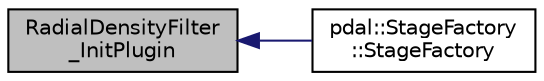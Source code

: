 digraph "RadialDensityFilter_InitPlugin"
{
  edge [fontname="Helvetica",fontsize="10",labelfontname="Helvetica",labelfontsize="10"];
  node [fontname="Helvetica",fontsize="10",shape=record];
  rankdir="LR";
  Node1 [label="RadialDensityFilter\l_InitPlugin",height=0.2,width=0.4,color="black", fillcolor="grey75", style="filled", fontcolor="black"];
  Node1 -> Node2 [dir="back",color="midnightblue",fontsize="10",style="solid",fontname="Helvetica"];
  Node2 [label="pdal::StageFactory\l::StageFactory",height=0.2,width=0.4,color="black", fillcolor="white", style="filled",URL="$classpdal_1_1StageFactory.html#aa06733f74043861f6216f5097b06cf52"];
}
